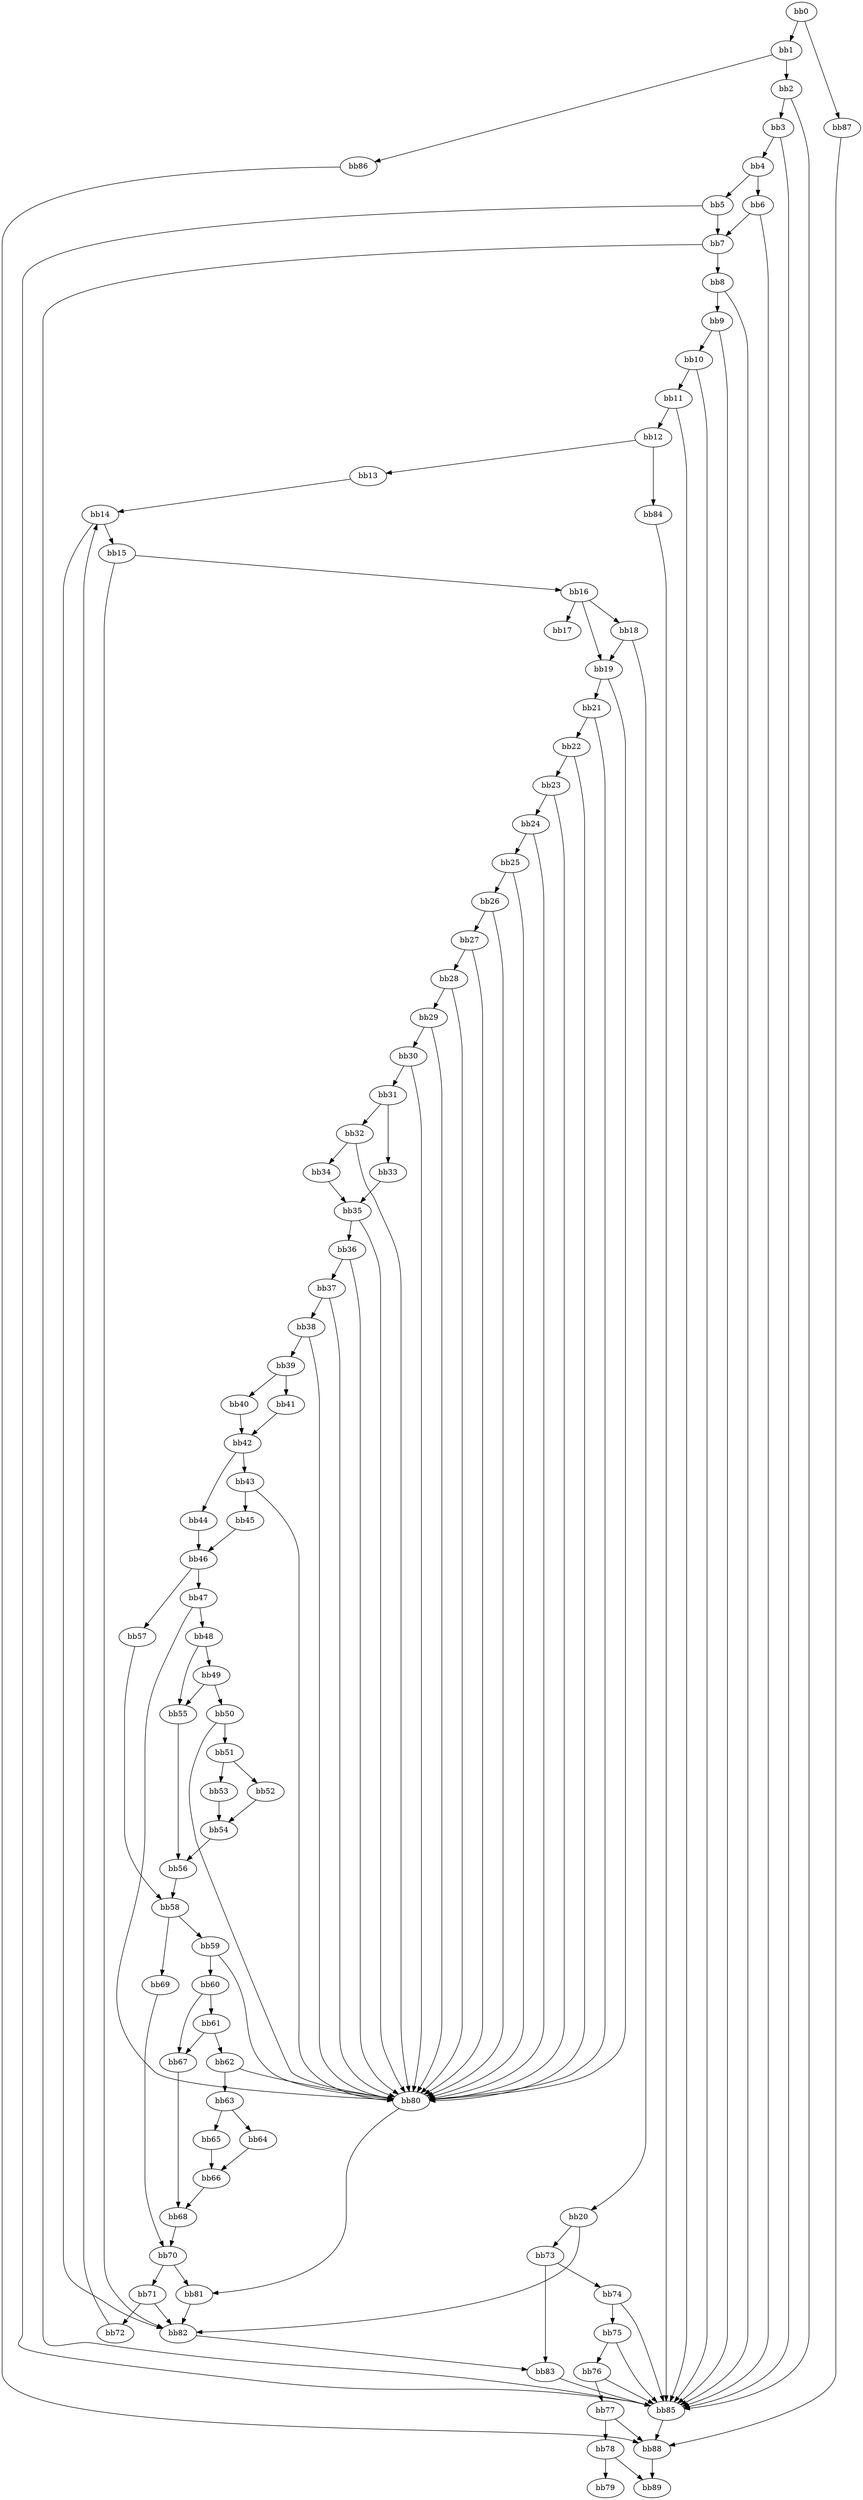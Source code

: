 digraph {
    0 [ label = "bb0\l" ]
    1 [ label = "bb1\l" ]
    2 [ label = "bb2\l" ]
    3 [ label = "bb3\l" ]
    4 [ label = "bb4\l" ]
    5 [ label = "bb5\l" ]
    6 [ label = "bb6\l" ]
    7 [ label = "bb7\l" ]
    8 [ label = "bb8\l" ]
    9 [ label = "bb9\l" ]
    10 [ label = "bb10\l" ]
    11 [ label = "bb11\l" ]
    12 [ label = "bb12\l" ]
    13 [ label = "bb13\l" ]
    14 [ label = "bb14\l" ]
    15 [ label = "bb15\l" ]
    16 [ label = "bb16\l" ]
    17 [ label = "bb17\l" ]
    18 [ label = "bb18\l" ]
    19 [ label = "bb19\l" ]
    20 [ label = "bb20\l" ]
    21 [ label = "bb21\l" ]
    22 [ label = "bb22\l" ]
    23 [ label = "bb23\l" ]
    24 [ label = "bb24\l" ]
    25 [ label = "bb25\l" ]
    26 [ label = "bb26\l" ]
    27 [ label = "bb27\l" ]
    28 [ label = "bb28\l" ]
    29 [ label = "bb29\l" ]
    30 [ label = "bb30\l" ]
    31 [ label = "bb31\l" ]
    32 [ label = "bb32\l" ]
    33 [ label = "bb33\l" ]
    34 [ label = "bb34\l" ]
    35 [ label = "bb35\l" ]
    36 [ label = "bb36\l" ]
    37 [ label = "bb37\l" ]
    38 [ label = "bb38\l" ]
    39 [ label = "bb39\l" ]
    40 [ label = "bb40\l" ]
    41 [ label = "bb41\l" ]
    42 [ label = "bb42\l" ]
    43 [ label = "bb43\l" ]
    44 [ label = "bb44\l" ]
    45 [ label = "bb45\l" ]
    46 [ label = "bb46\l" ]
    47 [ label = "bb47\l" ]
    48 [ label = "bb48\l" ]
    49 [ label = "bb49\l" ]
    50 [ label = "bb50\l" ]
    51 [ label = "bb51\l" ]
    52 [ label = "bb52\l" ]
    53 [ label = "bb53\l" ]
    54 [ label = "bb54\l" ]
    55 [ label = "bb55\l" ]
    56 [ label = "bb56\l" ]
    57 [ label = "bb57\l" ]
    58 [ label = "bb58\l" ]
    59 [ label = "bb59\l" ]
    60 [ label = "bb60\l" ]
    61 [ label = "bb61\l" ]
    62 [ label = "bb62\l" ]
    63 [ label = "bb63\l" ]
    64 [ label = "bb64\l" ]
    65 [ label = "bb65\l" ]
    66 [ label = "bb66\l" ]
    67 [ label = "bb67\l" ]
    68 [ label = "bb68\l" ]
    69 [ label = "bb69\l" ]
    70 [ label = "bb70\l" ]
    71 [ label = "bb71\l" ]
    72 [ label = "bb72\l" ]
    73 [ label = "bb73\l" ]
    74 [ label = "bb74\l" ]
    75 [ label = "bb75\l" ]
    76 [ label = "bb76\l" ]
    77 [ label = "bb77\l" ]
    78 [ label = "bb78\l" ]
    79 [ label = "bb79\l" ]
    80 [ label = "bb80\l" ]
    81 [ label = "bb81\l" ]
    82 [ label = "bb82\l" ]
    83 [ label = "bb83\l" ]
    84 [ label = "bb84\l" ]
    85 [ label = "bb85\l" ]
    86 [ label = "bb86\l" ]
    87 [ label = "bb87\l" ]
    88 [ label = "bb88\l" ]
    89 [ label = "bb89\l" ]
    0 -> 1 [ ]
    0 -> 87 [ ]
    1 -> 2 [ ]
    1 -> 86 [ ]
    2 -> 3 [ ]
    2 -> 85 [ ]
    3 -> 4 [ ]
    3 -> 85 [ ]
    4 -> 5 [ ]
    4 -> 6 [ ]
    5 -> 7 [ ]
    5 -> 85 [ ]
    6 -> 7 [ ]
    6 -> 85 [ ]
    7 -> 8 [ ]
    7 -> 85 [ ]
    8 -> 9 [ ]
    8 -> 85 [ ]
    9 -> 10 [ ]
    9 -> 85 [ ]
    10 -> 11 [ ]
    10 -> 85 [ ]
    11 -> 12 [ ]
    11 -> 85 [ ]
    12 -> 13 [ ]
    12 -> 84 [ ]
    13 -> 14 [ ]
    14 -> 15 [ ]
    14 -> 82 [ ]
    15 -> 16 [ ]
    15 -> 82 [ ]
    16 -> 17 [ ]
    16 -> 18 [ ]
    16 -> 19 [ ]
    18 -> 19 [ ]
    18 -> 20 [ ]
    19 -> 21 [ ]
    19 -> 80 [ ]
    20 -> 73 [ ]
    20 -> 82 [ ]
    21 -> 22 [ ]
    21 -> 80 [ ]
    22 -> 23 [ ]
    22 -> 80 [ ]
    23 -> 24 [ ]
    23 -> 80 [ ]
    24 -> 25 [ ]
    24 -> 80 [ ]
    25 -> 26 [ ]
    25 -> 80 [ ]
    26 -> 27 [ ]
    26 -> 80 [ ]
    27 -> 28 [ ]
    27 -> 80 [ ]
    28 -> 29 [ ]
    28 -> 80 [ ]
    29 -> 30 [ ]
    29 -> 80 [ ]
    30 -> 31 [ ]
    30 -> 80 [ ]
    31 -> 32 [ ]
    31 -> 33 [ ]
    32 -> 34 [ ]
    32 -> 80 [ ]
    33 -> 35 [ ]
    34 -> 35 [ ]
    35 -> 36 [ ]
    35 -> 80 [ ]
    36 -> 37 [ ]
    36 -> 80 [ ]
    37 -> 38 [ ]
    37 -> 80 [ ]
    38 -> 39 [ ]
    38 -> 80 [ ]
    39 -> 40 [ ]
    39 -> 41 [ ]
    40 -> 42 [ ]
    41 -> 42 [ ]
    42 -> 43 [ ]
    42 -> 44 [ ]
    43 -> 45 [ ]
    43 -> 80 [ ]
    44 -> 46 [ ]
    45 -> 46 [ ]
    46 -> 47 [ ]
    46 -> 57 [ ]
    47 -> 48 [ ]
    47 -> 80 [ ]
    48 -> 49 [ ]
    48 -> 55 [ ]
    49 -> 50 [ ]
    49 -> 55 [ ]
    50 -> 51 [ ]
    50 -> 80 [ ]
    51 -> 52 [ ]
    51 -> 53 [ ]
    52 -> 54 [ ]
    53 -> 54 [ ]
    54 -> 56 [ ]
    55 -> 56 [ ]
    56 -> 58 [ ]
    57 -> 58 [ ]
    58 -> 59 [ ]
    58 -> 69 [ ]
    59 -> 60 [ ]
    59 -> 80 [ ]
    60 -> 61 [ ]
    60 -> 67 [ ]
    61 -> 62 [ ]
    61 -> 67 [ ]
    62 -> 63 [ ]
    62 -> 80 [ ]
    63 -> 64 [ ]
    63 -> 65 [ ]
    64 -> 66 [ ]
    65 -> 66 [ ]
    66 -> 68 [ ]
    67 -> 68 [ ]
    68 -> 70 [ ]
    69 -> 70 [ ]
    70 -> 71 [ ]
    70 -> 81 [ ]
    71 -> 72 [ ]
    71 -> 82 [ ]
    72 -> 14 [ ]
    73 -> 74 [ ]
    73 -> 83 [ ]
    74 -> 75 [ ]
    74 -> 85 [ ]
    75 -> 76 [ ]
    75 -> 85 [ ]
    76 -> 77 [ ]
    76 -> 85 [ ]
    77 -> 78 [ ]
    77 -> 88 [ ]
    78 -> 79 [ ]
    78 -> 89 [ ]
    80 -> 81 [ ]
    81 -> 82 [ ]
    82 -> 83 [ ]
    83 -> 85 [ ]
    84 -> 85 [ ]
    85 -> 88 [ ]
    86 -> 88 [ ]
    87 -> 88 [ ]
    88 -> 89 [ ]
}

